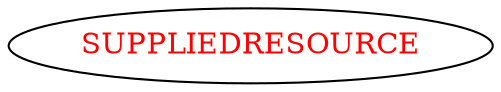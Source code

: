 digraph dependencyGraph {
 concentrate=true;
 ranksep="2.0";
 rankdir="LR"; 
 splines="ortho";
"SUPPLIEDRESOURCE" [fontcolor="red"];
}